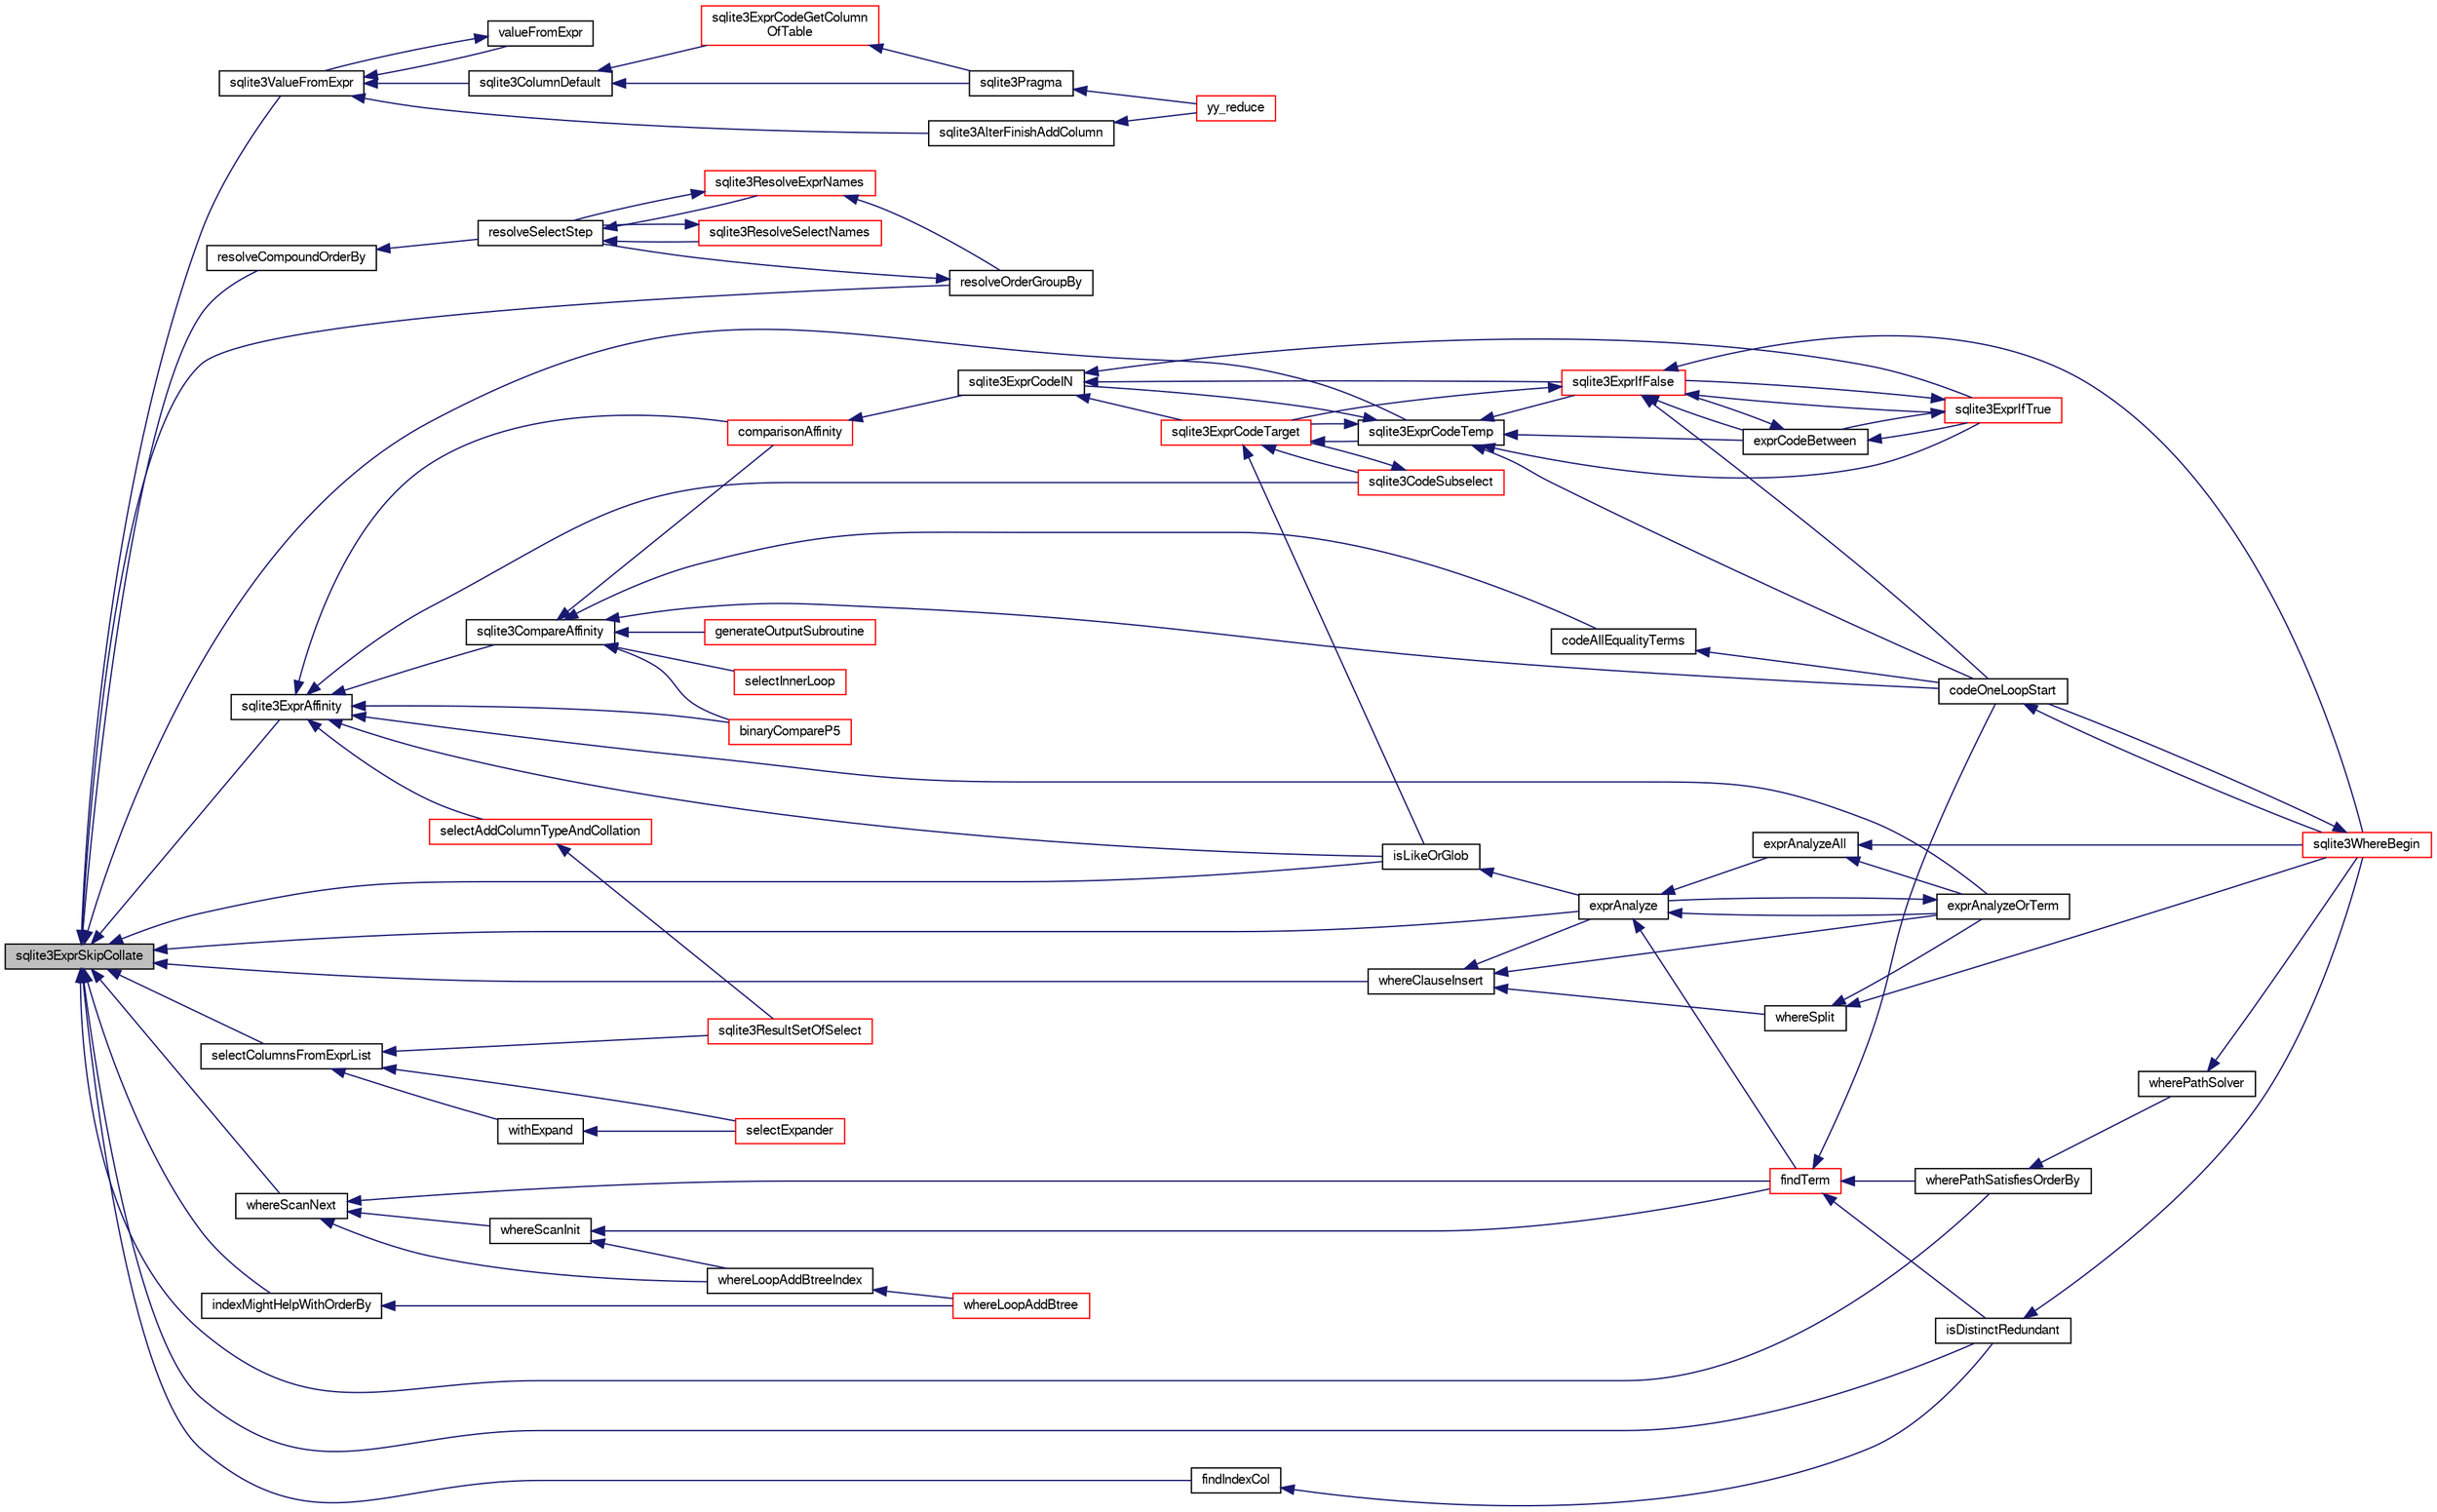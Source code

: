 digraph "sqlite3ExprSkipCollate"
{
  edge [fontname="FreeSans",fontsize="10",labelfontname="FreeSans",labelfontsize="10"];
  node [fontname="FreeSans",fontsize="10",shape=record];
  rankdir="LR";
  Node537135 [label="sqlite3ExprSkipCollate",height=0.2,width=0.4,color="black", fillcolor="grey75", style="filled", fontcolor="black"];
  Node537135 -> Node537136 [dir="back",color="midnightblue",fontsize="10",style="solid",fontname="FreeSans"];
  Node537136 [label="sqlite3ValueFromExpr",height=0.2,width=0.4,color="black", fillcolor="white", style="filled",URL="$sqlite3_8c.html#af103c812684544760641a1cd4d9745df"];
  Node537136 -> Node537137 [dir="back",color="midnightblue",fontsize="10",style="solid",fontname="FreeSans"];
  Node537137 [label="valueFromExpr",height=0.2,width=0.4,color="black", fillcolor="white", style="filled",URL="$sqlite3_8c.html#a08f91b27c0189e8b5bcdea6537466b7c"];
  Node537137 -> Node537136 [dir="back",color="midnightblue",fontsize="10",style="solid",fontname="FreeSans"];
  Node537136 -> Node537138 [dir="back",color="midnightblue",fontsize="10",style="solid",fontname="FreeSans"];
  Node537138 [label="sqlite3AlterFinishAddColumn",height=0.2,width=0.4,color="black", fillcolor="white", style="filled",URL="$sqlite3_8c.html#a392e1e5be904b01216faae16a77c2c31"];
  Node537138 -> Node537139 [dir="back",color="midnightblue",fontsize="10",style="solid",fontname="FreeSans"];
  Node537139 [label="yy_reduce",height=0.2,width=0.4,color="red", fillcolor="white", style="filled",URL="$sqlite3_8c.html#a7c419a9b25711c666a9a2449ef377f14"];
  Node537136 -> Node537141 [dir="back",color="midnightblue",fontsize="10",style="solid",fontname="FreeSans"];
  Node537141 [label="sqlite3ColumnDefault",height=0.2,width=0.4,color="black", fillcolor="white", style="filled",URL="$sqlite3_8c.html#a59f47949957801afdf53735549eacc7d"];
  Node537141 -> Node537142 [dir="back",color="midnightblue",fontsize="10",style="solid",fontname="FreeSans"];
  Node537142 [label="sqlite3ExprCodeGetColumn\lOfTable",height=0.2,width=0.4,color="red", fillcolor="white", style="filled",URL="$sqlite3_8c.html#aef676ae689397d0e050eb0a360c32315"];
  Node537142 -> Node537176 [dir="back",color="midnightblue",fontsize="10",style="solid",fontname="FreeSans"];
  Node537176 [label="sqlite3Pragma",height=0.2,width=0.4,color="black", fillcolor="white", style="filled",URL="$sqlite3_8c.html#a111391370f58f8e6a6eca51fd34d62ed"];
  Node537176 -> Node537139 [dir="back",color="midnightblue",fontsize="10",style="solid",fontname="FreeSans"];
  Node537141 -> Node537176 [dir="back",color="midnightblue",fontsize="10",style="solid",fontname="FreeSans"];
  Node537135 -> Node537216 [dir="back",color="midnightblue",fontsize="10",style="solid",fontname="FreeSans"];
  Node537216 [label="resolveCompoundOrderBy",height=0.2,width=0.4,color="black", fillcolor="white", style="filled",URL="$sqlite3_8c.html#a462c5aa49cfd6aad6a92fa60ddefc569"];
  Node537216 -> Node537217 [dir="back",color="midnightblue",fontsize="10",style="solid",fontname="FreeSans"];
  Node537217 [label="resolveSelectStep",height=0.2,width=0.4,color="black", fillcolor="white", style="filled",URL="$sqlite3_8c.html#a0b9015a9e505c63fd104dcbad672c814"];
  Node537217 -> Node537218 [dir="back",color="midnightblue",fontsize="10",style="solid",fontname="FreeSans"];
  Node537218 [label="sqlite3ResolveExprNames",height=0.2,width=0.4,color="red", fillcolor="white", style="filled",URL="$sqlite3_8c.html#a537cf717a3f847807d3a3fd65da636ad"];
  Node537218 -> Node537220 [dir="back",color="midnightblue",fontsize="10",style="solid",fontname="FreeSans"];
  Node537220 [label="resolveOrderGroupBy",height=0.2,width=0.4,color="black", fillcolor="white", style="filled",URL="$sqlite3_8c.html#a4dc8ed6177a5de887eae1010992e3d00"];
  Node537220 -> Node537217 [dir="back",color="midnightblue",fontsize="10",style="solid",fontname="FreeSans"];
  Node537218 -> Node537217 [dir="back",color="midnightblue",fontsize="10",style="solid",fontname="FreeSans"];
  Node537217 -> Node537223 [dir="back",color="midnightblue",fontsize="10",style="solid",fontname="FreeSans"];
  Node537223 [label="sqlite3ResolveSelectNames",height=0.2,width=0.4,color="red", fillcolor="white", style="filled",URL="$sqlite3_8c.html#a0cf10c480643b1ab9eaa02056a400734"];
  Node537223 -> Node537217 [dir="back",color="midnightblue",fontsize="10",style="solid",fontname="FreeSans"];
  Node537135 -> Node537220 [dir="back",color="midnightblue",fontsize="10",style="solid",fontname="FreeSans"];
  Node537135 -> Node537230 [dir="back",color="midnightblue",fontsize="10",style="solid",fontname="FreeSans"];
  Node537230 [label="sqlite3ExprAffinity",height=0.2,width=0.4,color="black", fillcolor="white", style="filled",URL="$sqlite3_8c.html#aca6a667380b05650f917422118d8b7d3"];
  Node537230 -> Node537231 [dir="back",color="midnightblue",fontsize="10",style="solid",fontname="FreeSans"];
  Node537231 [label="sqlite3CompareAffinity",height=0.2,width=0.4,color="black", fillcolor="white", style="filled",URL="$sqlite3_8c.html#a4bd560a9a6a8d11bec0a070a46eb38fa"];
  Node537231 -> Node537232 [dir="back",color="midnightblue",fontsize="10",style="solid",fontname="FreeSans"];
  Node537232 [label="comparisonAffinity",height=0.2,width=0.4,color="red", fillcolor="white", style="filled",URL="$sqlite3_8c.html#a288a61b5d72d6974ed9b0bb4f57f45ac"];
  Node537232 -> Node537147 [dir="back",color="midnightblue",fontsize="10",style="solid",fontname="FreeSans"];
  Node537147 [label="sqlite3ExprCodeIN",height=0.2,width=0.4,color="black", fillcolor="white", style="filled",URL="$sqlite3_8c.html#ad9cf4f5b5ffb90c24a4a0900c8626193"];
  Node537147 -> Node537144 [dir="back",color="midnightblue",fontsize="10",style="solid",fontname="FreeSans"];
  Node537144 [label="sqlite3ExprCodeTarget",height=0.2,width=0.4,color="red", fillcolor="white", style="filled",URL="$sqlite3_8c.html#a4f308397a0a3ed299ed31aaa1ae2a293"];
  Node537144 -> Node537145 [dir="back",color="midnightblue",fontsize="10",style="solid",fontname="FreeSans"];
  Node537145 [label="sqlite3CodeSubselect",height=0.2,width=0.4,color="red", fillcolor="white", style="filled",URL="$sqlite3_8c.html#aa69b46d2204a1d1b110107a1be12ee0c"];
  Node537145 -> Node537144 [dir="back",color="midnightblue",fontsize="10",style="solid",fontname="FreeSans"];
  Node537144 -> Node537190 [dir="back",color="midnightblue",fontsize="10",style="solid",fontname="FreeSans"];
  Node537190 [label="sqlite3ExprCodeTemp",height=0.2,width=0.4,color="black", fillcolor="white", style="filled",URL="$sqlite3_8c.html#a3bc5c1ccb3c5851847e2aeb4a84ae1fc"];
  Node537190 -> Node537147 [dir="back",color="midnightblue",fontsize="10",style="solid",fontname="FreeSans"];
  Node537190 -> Node537144 [dir="back",color="midnightblue",fontsize="10",style="solid",fontname="FreeSans"];
  Node537190 -> Node537149 [dir="back",color="midnightblue",fontsize="10",style="solid",fontname="FreeSans"];
  Node537149 [label="exprCodeBetween",height=0.2,width=0.4,color="black", fillcolor="white", style="filled",URL="$sqlite3_8c.html#abd053493214542bca8f406f42145d173"];
  Node537149 -> Node537148 [dir="back",color="midnightblue",fontsize="10",style="solid",fontname="FreeSans"];
  Node537148 [label="sqlite3ExprIfTrue",height=0.2,width=0.4,color="red", fillcolor="white", style="filled",URL="$sqlite3_8c.html#ad93a55237c23e1b743ab1f59df1a1444"];
  Node537148 -> Node537149 [dir="back",color="midnightblue",fontsize="10",style="solid",fontname="FreeSans"];
  Node537148 -> Node537150 [dir="back",color="midnightblue",fontsize="10",style="solid",fontname="FreeSans"];
  Node537150 [label="sqlite3ExprIfFalse",height=0.2,width=0.4,color="red", fillcolor="white", style="filled",URL="$sqlite3_8c.html#af97ecccb5d56e321e118414b08f65b71"];
  Node537150 -> Node537144 [dir="back",color="midnightblue",fontsize="10",style="solid",fontname="FreeSans"];
  Node537150 -> Node537149 [dir="back",color="midnightblue",fontsize="10",style="solid",fontname="FreeSans"];
  Node537150 -> Node537148 [dir="back",color="midnightblue",fontsize="10",style="solid",fontname="FreeSans"];
  Node537150 -> Node537187 [dir="back",color="midnightblue",fontsize="10",style="solid",fontname="FreeSans"];
  Node537187 [label="codeOneLoopStart",height=0.2,width=0.4,color="black", fillcolor="white", style="filled",URL="$sqlite3_8c.html#aa868875120b151c169cc79139ed6e008"];
  Node537187 -> Node537178 [dir="back",color="midnightblue",fontsize="10",style="solid",fontname="FreeSans"];
  Node537178 [label="sqlite3WhereBegin",height=0.2,width=0.4,color="red", fillcolor="white", style="filled",URL="$sqlite3_8c.html#acad049f5c9a96a8118cffd5e5ce89f7c"];
  Node537178 -> Node537187 [dir="back",color="midnightblue",fontsize="10",style="solid",fontname="FreeSans"];
  Node537150 -> Node537178 [dir="back",color="midnightblue",fontsize="10",style="solid",fontname="FreeSans"];
  Node537149 -> Node537150 [dir="back",color="midnightblue",fontsize="10",style="solid",fontname="FreeSans"];
  Node537190 -> Node537148 [dir="back",color="midnightblue",fontsize="10",style="solid",fontname="FreeSans"];
  Node537190 -> Node537150 [dir="back",color="midnightblue",fontsize="10",style="solid",fontname="FreeSans"];
  Node537190 -> Node537187 [dir="back",color="midnightblue",fontsize="10",style="solid",fontname="FreeSans"];
  Node537144 -> Node537203 [dir="back",color="midnightblue",fontsize="10",style="solid",fontname="FreeSans"];
  Node537203 [label="isLikeOrGlob",height=0.2,width=0.4,color="black", fillcolor="white", style="filled",URL="$sqlite3_8c.html#a6c38e495198bf8976f68d1a6ebd74a50"];
  Node537203 -> Node537204 [dir="back",color="midnightblue",fontsize="10",style="solid",fontname="FreeSans"];
  Node537204 [label="exprAnalyze",height=0.2,width=0.4,color="black", fillcolor="white", style="filled",URL="$sqlite3_8c.html#acb10e48c9a4184a4edd9bfd5b14ad0b7"];
  Node537204 -> Node537205 [dir="back",color="midnightblue",fontsize="10",style="solid",fontname="FreeSans"];
  Node537205 [label="findTerm",height=0.2,width=0.4,color="red", fillcolor="white", style="filled",URL="$sqlite3_8c.html#af26eb1eed85001fcf29fa189b631ac4b"];
  Node537205 -> Node537206 [dir="back",color="midnightblue",fontsize="10",style="solid",fontname="FreeSans"];
  Node537206 [label="isDistinctRedundant",height=0.2,width=0.4,color="black", fillcolor="white", style="filled",URL="$sqlite3_8c.html#acfc2ade61d376596f173a8f70fea379b"];
  Node537206 -> Node537178 [dir="back",color="midnightblue",fontsize="10",style="solid",fontname="FreeSans"];
  Node537205 -> Node537187 [dir="back",color="midnightblue",fontsize="10",style="solid",fontname="FreeSans"];
  Node537205 -> Node537207 [dir="back",color="midnightblue",fontsize="10",style="solid",fontname="FreeSans"];
  Node537207 [label="wherePathSatisfiesOrderBy",height=0.2,width=0.4,color="black", fillcolor="white", style="filled",URL="$sqlite3_8c.html#a0d0fdea0c17942906bcb742c15cf8861"];
  Node537207 -> Node537208 [dir="back",color="midnightblue",fontsize="10",style="solid",fontname="FreeSans"];
  Node537208 [label="wherePathSolver",height=0.2,width=0.4,color="black", fillcolor="white", style="filled",URL="$sqlite3_8c.html#aebc15a04540468c220b31d00e9b29fe6"];
  Node537208 -> Node537178 [dir="back",color="midnightblue",fontsize="10",style="solid",fontname="FreeSans"];
  Node537204 -> Node537210 [dir="back",color="midnightblue",fontsize="10",style="solid",fontname="FreeSans"];
  Node537210 [label="exprAnalyzeAll",height=0.2,width=0.4,color="black", fillcolor="white", style="filled",URL="$sqlite3_8c.html#a2e7a957af98e240fa68e34d6ff639437"];
  Node537210 -> Node537211 [dir="back",color="midnightblue",fontsize="10",style="solid",fontname="FreeSans"];
  Node537211 [label="exprAnalyzeOrTerm",height=0.2,width=0.4,color="black", fillcolor="white", style="filled",URL="$sqlite3_8c.html#ab95cabd8b51cb2291b5bef0c4a3776d2"];
  Node537211 -> Node537204 [dir="back",color="midnightblue",fontsize="10",style="solid",fontname="FreeSans"];
  Node537210 -> Node537178 [dir="back",color="midnightblue",fontsize="10",style="solid",fontname="FreeSans"];
  Node537204 -> Node537211 [dir="back",color="midnightblue",fontsize="10",style="solid",fontname="FreeSans"];
  Node537147 -> Node537148 [dir="back",color="midnightblue",fontsize="10",style="solid",fontname="FreeSans"];
  Node537147 -> Node537150 [dir="back",color="midnightblue",fontsize="10",style="solid",fontname="FreeSans"];
  Node537231 -> Node537241 [dir="back",color="midnightblue",fontsize="10",style="solid",fontname="FreeSans"];
  Node537241 [label="binaryCompareP5",height=0.2,width=0.4,color="red", fillcolor="white", style="filled",URL="$sqlite3_8c.html#a5f42574a5d9dbf7676234b08f17dcb23"];
  Node537231 -> Node537202 [dir="back",color="midnightblue",fontsize="10",style="solid",fontname="FreeSans"];
  Node537202 [label="selectInnerLoop",height=0.2,width=0.4,color="red", fillcolor="white", style="filled",URL="$sqlite3_8c.html#ababe0933661ebe67eb0e6074bb1fd411"];
  Node537231 -> Node537243 [dir="back",color="midnightblue",fontsize="10",style="solid",fontname="FreeSans"];
  Node537243 [label="generateOutputSubroutine",height=0.2,width=0.4,color="red", fillcolor="white", style="filled",URL="$sqlite3_8c.html#a726cb50d2916b29ad5dc1e51f635af25"];
  Node537231 -> Node537189 [dir="back",color="midnightblue",fontsize="10",style="solid",fontname="FreeSans"];
  Node537189 [label="codeAllEqualityTerms",height=0.2,width=0.4,color="black", fillcolor="white", style="filled",URL="$sqlite3_8c.html#a3095598b812500a4efe41bf17cd49381"];
  Node537189 -> Node537187 [dir="back",color="midnightblue",fontsize="10",style="solid",fontname="FreeSans"];
  Node537231 -> Node537187 [dir="back",color="midnightblue",fontsize="10",style="solid",fontname="FreeSans"];
  Node537230 -> Node537232 [dir="back",color="midnightblue",fontsize="10",style="solid",fontname="FreeSans"];
  Node537230 -> Node537241 [dir="back",color="midnightblue",fontsize="10",style="solid",fontname="FreeSans"];
  Node537230 -> Node537145 [dir="back",color="midnightblue",fontsize="10",style="solid",fontname="FreeSans"];
  Node537230 -> Node537244 [dir="back",color="midnightblue",fontsize="10",style="solid",fontname="FreeSans"];
  Node537244 [label="selectAddColumnTypeAndCollation",height=0.2,width=0.4,color="red", fillcolor="white", style="filled",URL="$sqlite3_8c.html#af0d3e812ed68a0aabcc6cfeeb0ac523f"];
  Node537244 -> Node537225 [dir="back",color="midnightblue",fontsize="10",style="solid",fontname="FreeSans"];
  Node537225 [label="sqlite3ResultSetOfSelect",height=0.2,width=0.4,color="red", fillcolor="white", style="filled",URL="$sqlite3_8c.html#ade35a86757654a36498d74152aa2fda8"];
  Node537230 -> Node537203 [dir="back",color="midnightblue",fontsize="10",style="solid",fontname="FreeSans"];
  Node537230 -> Node537211 [dir="back",color="midnightblue",fontsize="10",style="solid",fontname="FreeSans"];
  Node537135 -> Node537190 [dir="back",color="midnightblue",fontsize="10",style="solid",fontname="FreeSans"];
  Node537135 -> Node537247 [dir="back",color="midnightblue",fontsize="10",style="solid",fontname="FreeSans"];
  Node537247 [label="selectColumnsFromExprList",height=0.2,width=0.4,color="black", fillcolor="white", style="filled",URL="$sqlite3_8c.html#a8ee79348729b2c9134f2c1fd407302e3"];
  Node537247 -> Node537225 [dir="back",color="midnightblue",fontsize="10",style="solid",fontname="FreeSans"];
  Node537247 -> Node537248 [dir="back",color="midnightblue",fontsize="10",style="solid",fontname="FreeSans"];
  Node537248 [label="withExpand",height=0.2,width=0.4,color="black", fillcolor="white", style="filled",URL="$sqlite3_8c.html#abfe30ddf22391eeda2da9ba60c23bf0b"];
  Node537248 -> Node537228 [dir="back",color="midnightblue",fontsize="10",style="solid",fontname="FreeSans"];
  Node537228 [label="selectExpander",height=0.2,width=0.4,color="red", fillcolor="white", style="filled",URL="$sqlite3_8c.html#abee977318fbf74531340c6e41b0ca953"];
  Node537247 -> Node537228 [dir="back",color="midnightblue",fontsize="10",style="solid",fontname="FreeSans"];
  Node537135 -> Node537249 [dir="back",color="midnightblue",fontsize="10",style="solid",fontname="FreeSans"];
  Node537249 [label="whereClauseInsert",height=0.2,width=0.4,color="black", fillcolor="white", style="filled",URL="$sqlite3_8c.html#a041437b48ab90370901a024e385193da"];
  Node537249 -> Node537250 [dir="back",color="midnightblue",fontsize="10",style="solid",fontname="FreeSans"];
  Node537250 [label="whereSplit",height=0.2,width=0.4,color="black", fillcolor="white", style="filled",URL="$sqlite3_8c.html#acd382388576f55257b3ef1501d6f7f84"];
  Node537250 -> Node537211 [dir="back",color="midnightblue",fontsize="10",style="solid",fontname="FreeSans"];
  Node537250 -> Node537178 [dir="back",color="midnightblue",fontsize="10",style="solid",fontname="FreeSans"];
  Node537249 -> Node537211 [dir="back",color="midnightblue",fontsize="10",style="solid",fontname="FreeSans"];
  Node537249 -> Node537204 [dir="back",color="midnightblue",fontsize="10",style="solid",fontname="FreeSans"];
  Node537135 -> Node537234 [dir="back",color="midnightblue",fontsize="10",style="solid",fontname="FreeSans"];
  Node537234 [label="whereScanNext",height=0.2,width=0.4,color="black", fillcolor="white", style="filled",URL="$sqlite3_8c.html#a9e9c2943f8e78b0d225912d165bdaee2"];
  Node537234 -> Node537235 [dir="back",color="midnightblue",fontsize="10",style="solid",fontname="FreeSans"];
  Node537235 [label="whereScanInit",height=0.2,width=0.4,color="black", fillcolor="white", style="filled",URL="$sqlite3_8c.html#ab7a6bce9b1760a3db93cca329216e5c9"];
  Node537235 -> Node537205 [dir="back",color="midnightblue",fontsize="10",style="solid",fontname="FreeSans"];
  Node537235 -> Node537236 [dir="back",color="midnightblue",fontsize="10",style="solid",fontname="FreeSans"];
  Node537236 [label="whereLoopAddBtreeIndex",height=0.2,width=0.4,color="black", fillcolor="white", style="filled",URL="$sqlite3_8c.html#abde05643b060182010b7eb8098125a05"];
  Node537236 -> Node537237 [dir="back",color="midnightblue",fontsize="10",style="solid",fontname="FreeSans"];
  Node537237 [label="whereLoopAddBtree",height=0.2,width=0.4,color="red", fillcolor="white", style="filled",URL="$sqlite3_8c.html#aefe415538d2f9e200227977d2edaab3b"];
  Node537234 -> Node537205 [dir="back",color="midnightblue",fontsize="10",style="solid",fontname="FreeSans"];
  Node537234 -> Node537236 [dir="back",color="midnightblue",fontsize="10",style="solid",fontname="FreeSans"];
  Node537135 -> Node537203 [dir="back",color="midnightblue",fontsize="10",style="solid",fontname="FreeSans"];
  Node537135 -> Node537204 [dir="back",color="midnightblue",fontsize="10",style="solid",fontname="FreeSans"];
  Node537135 -> Node537251 [dir="back",color="midnightblue",fontsize="10",style="solid",fontname="FreeSans"];
  Node537251 [label="findIndexCol",height=0.2,width=0.4,color="black", fillcolor="white", style="filled",URL="$sqlite3_8c.html#a6ac4261eecc9cc8a410b6168f911893f"];
  Node537251 -> Node537206 [dir="back",color="midnightblue",fontsize="10",style="solid",fontname="FreeSans"];
  Node537135 -> Node537206 [dir="back",color="midnightblue",fontsize="10",style="solid",fontname="FreeSans"];
  Node537135 -> Node537252 [dir="back",color="midnightblue",fontsize="10",style="solid",fontname="FreeSans"];
  Node537252 [label="indexMightHelpWithOrderBy",height=0.2,width=0.4,color="black", fillcolor="white", style="filled",URL="$sqlite3_8c.html#a6a1a24ec73c0aa4512dca45b4b2464ed"];
  Node537252 -> Node537237 [dir="back",color="midnightblue",fontsize="10",style="solid",fontname="FreeSans"];
  Node537135 -> Node537207 [dir="back",color="midnightblue",fontsize="10",style="solid",fontname="FreeSans"];
}
